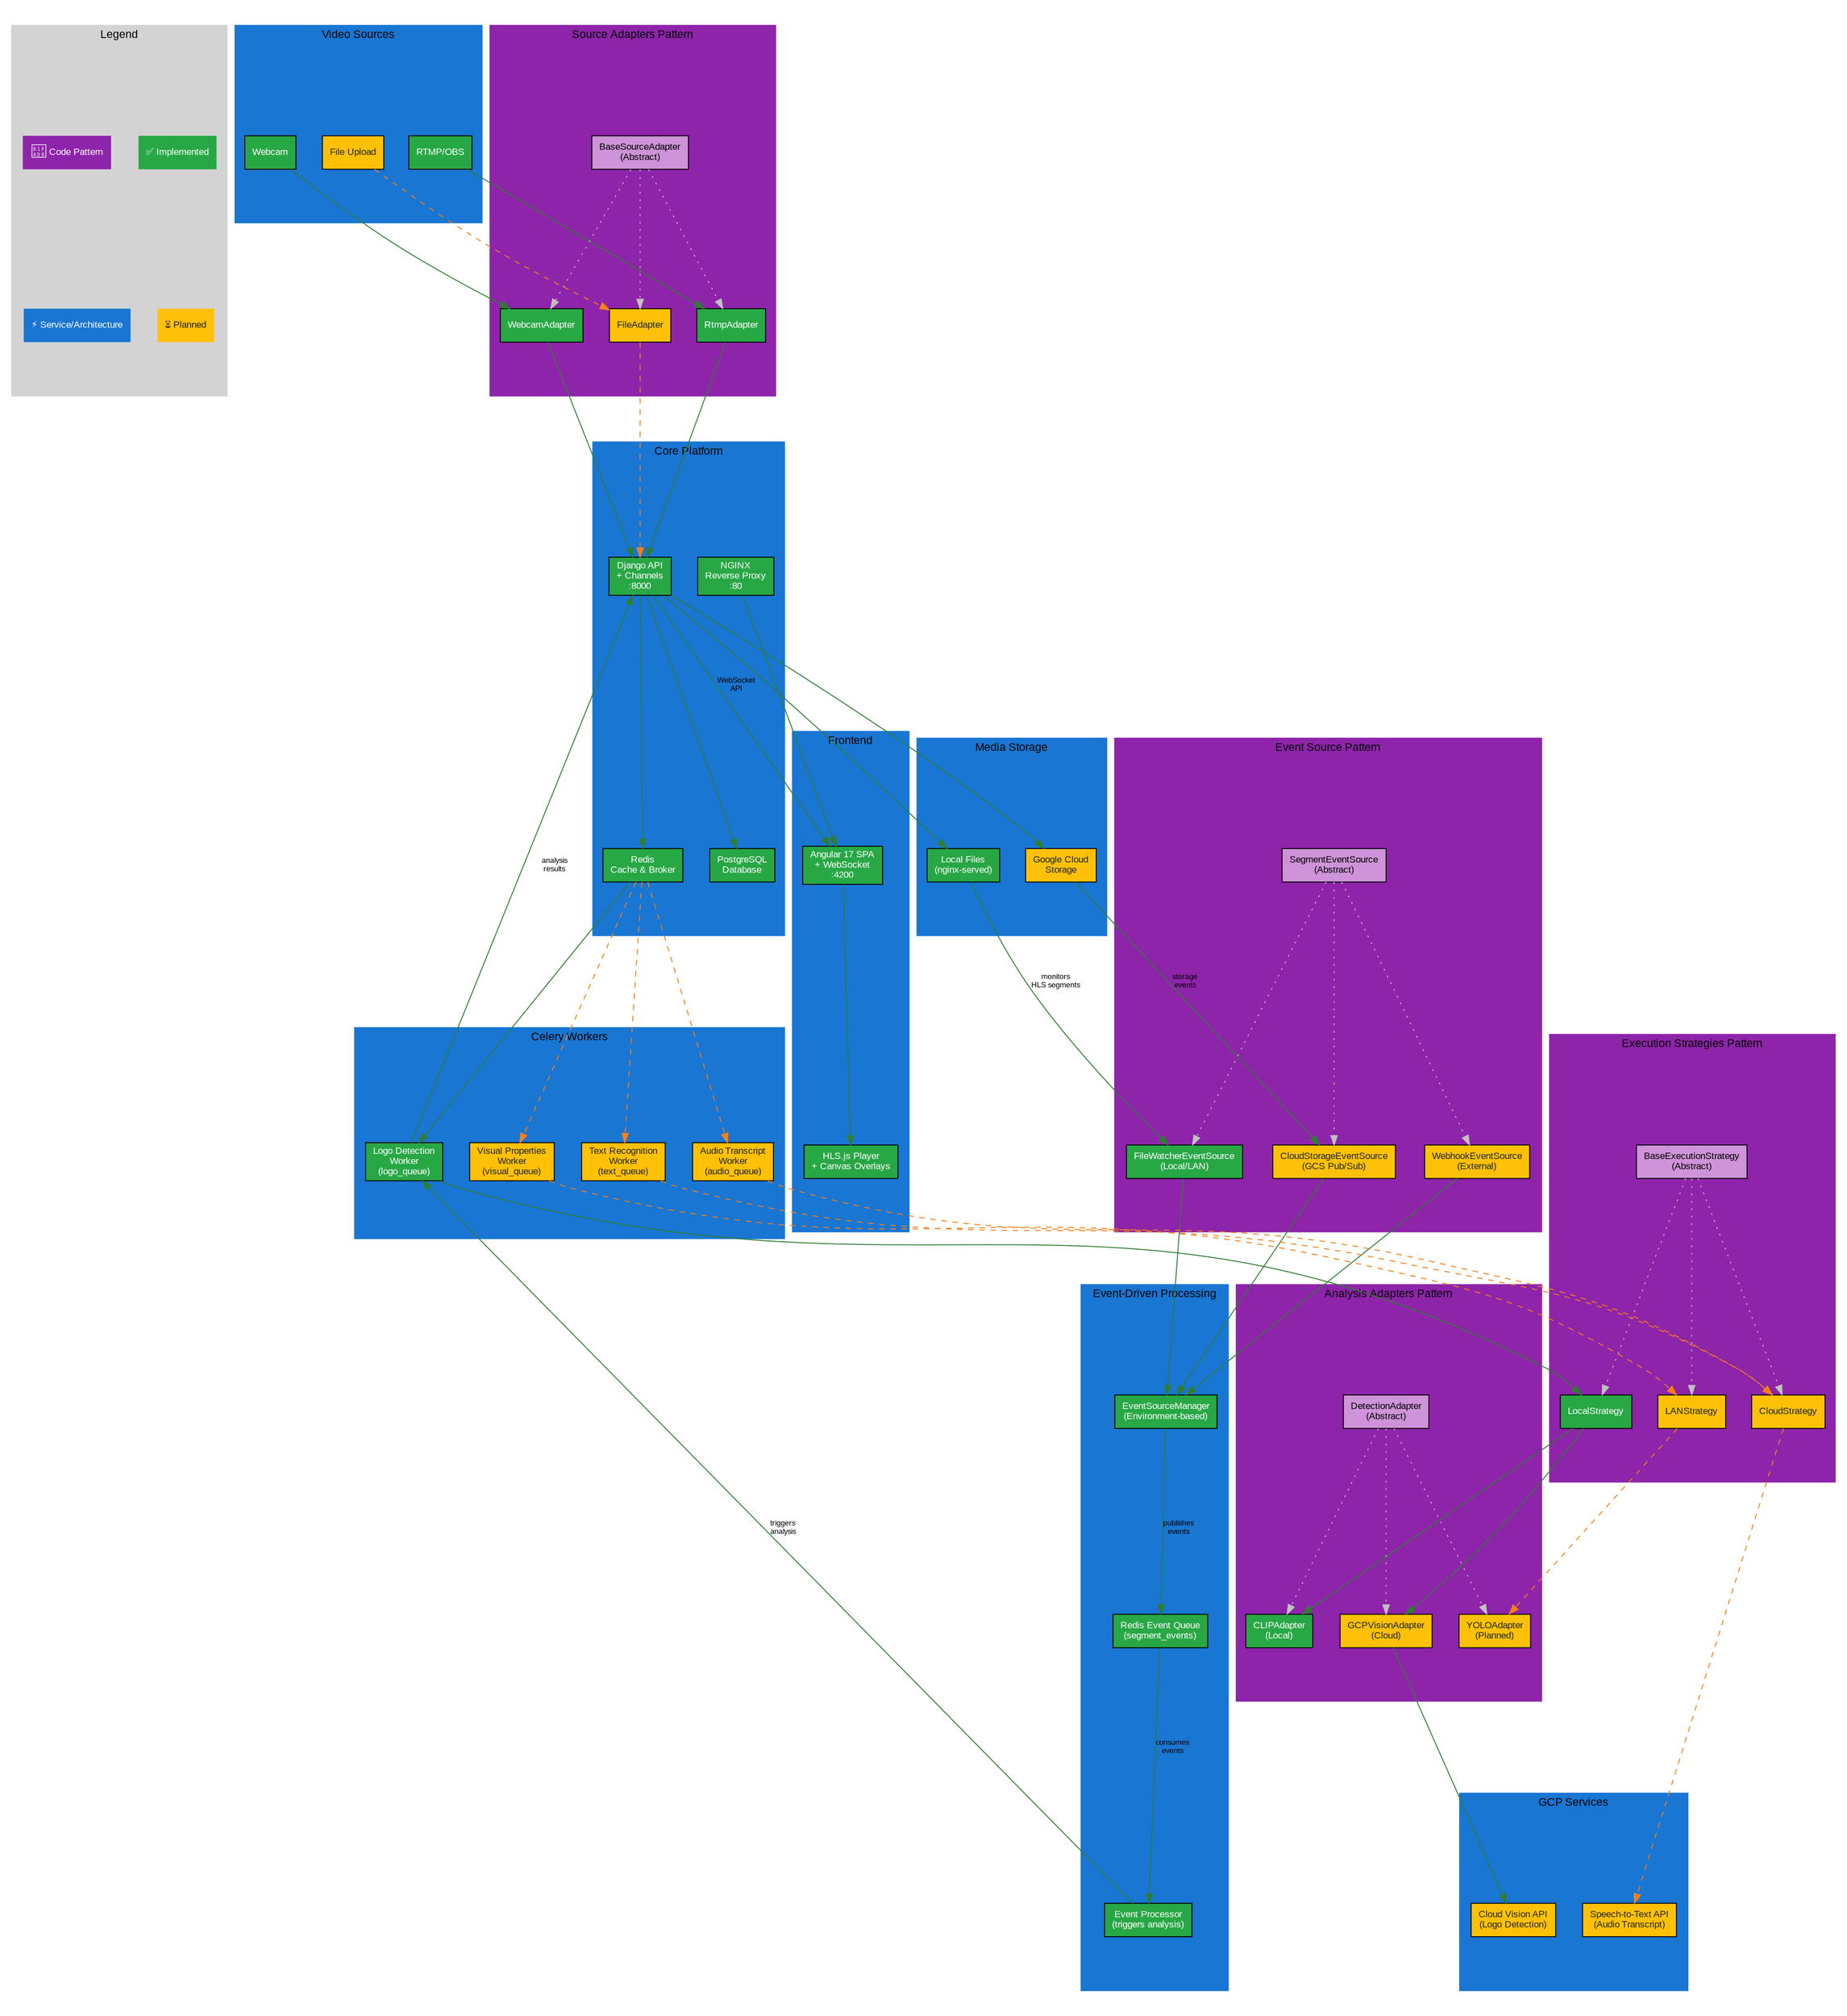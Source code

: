 digraph MediaAnalyzer {
    // Graph settings
    rankdir=TB;
    bgcolor="white";
    fontname="Arial";
    fontsize=12;
    ratio=fill;
    size="27.5,30!";
    ranksep=0.3;
    nodesep=0.3;
    
    // Node defaults
    node [fontname="Arial", fontsize=10, shape=box, style=filled];
    edge [fontname="Arial", fontsize=8];
    
    // Color scheme
    subgraph cluster_legend {
        label="Legend";
        style=filled;
        color=lightgray;
        node [shape=plaintext, style=filled];
        
        implemented [label="✅ Implemented", fillcolor="#28a745", color="#ffffff", fontcolor="#ffffff"];
        planned [label="⏳ Planned", fillcolor="#ffc107", color="#212529", fontcolor="#212529"];
        code_pattern [label="📐 Code Pattern", fillcolor="#8e24aa", color="#ffffff", fontcolor="#ffffff"];
        service_arch [label="⚡ Service/Architecture", fillcolor="#1976d2", color="#ffffff", fontcolor="#ffffff"];
        
        implemented -> planned [style=invis];
        code_pattern -> service_arch [style=invis];
    }
    
    // Input Sources
    subgraph cluster_sources {
        label="Video Sources";
        style=filled;
        color="#1976d2";
        
        webcam [label="Webcam", fillcolor="#28a745", fontcolor="#ffffff"];
        rtmp [label="RTMP/OBS", fillcolor="#28a745", fontcolor="#ffffff"];
        files [label="File Upload", fillcolor="#ffc107", fontcolor="#212529"];
    }
    
    // Source Adapters (Design Pattern)
    subgraph cluster_adapters {
        label="Source Adapters Pattern";
        style=filled;
        color="#8e24aa";
        
        base_adapter [label="BaseSourceAdapter\n(Abstract)", fillcolor="#ce93d8"];
        webcam_adapter [label="WebcamAdapter", fillcolor="#28a745", fontcolor="#ffffff"];
        rtmp_adapter [label="RtmpAdapter", fillcolor="#28a745", fontcolor="#ffffff"];
        file_adapter [label="FileAdapter", fillcolor="#ffc107", fontcolor="#212529"];
    }
    
    // Core Services
    subgraph cluster_core {
        label="Core Platform";
        style=filled;
        color="#1976d2";
        
        django [label="Django API\n+ Channels\n:8000", fillcolor="#28a745", fontcolor="#ffffff"];
        postgres [label="PostgreSQL\nDatabase", fillcolor="#28a745", fontcolor="#ffffff"];
        redis [label="Redis\nCache & Broker", fillcolor="#28a745", fontcolor="#ffffff"];
        nginx [label="NGINX\nReverse Proxy\n:80", fillcolor="#28a745", fontcolor="#ffffff"];
    }
    
    // Execution Strategies (Design Pattern)
    subgraph cluster_execution {
        label="Execution Strategies Pattern";
        style=filled;
        color="#8e24aa";
        
        base_strategy [label="BaseExecutionStrategy\n(Abstract)", fillcolor="#ce93d8"];
        local_strategy [label="LocalStrategy", fillcolor="#28a745", fontcolor="#ffffff"];
        lan_strategy [label="LANStrategy", fillcolor="#ffc107", fontcolor="#212529"];
        cloud_strategy [label="CloudStrategy", fillcolor="#ffc107", fontcolor="#212529"];
    }
    
    // Event Source Pattern (NEW)
    subgraph cluster_event_sources {
        label="Event Source Pattern";
        style=filled;
        color="#8e24aa";
        
        base_event_source [label="SegmentEventSource\n(Abstract)", fillcolor="#ce93d8"];
        file_watcher_source [label="FileWatcherEventSource\n(Local/LAN)", fillcolor="#28a745", fontcolor="#ffffff"];
        cloud_storage_source [label="CloudStorageEventSource\n(GCS Pub/Sub)", fillcolor="#ffc107", fontcolor="#212529"];
        webhook_source [label="WebhookEventSource\n(External)", fillcolor="#ffc107", fontcolor="#212529"];
    }
    
    // Event-Driven Processing Pipeline
    subgraph cluster_events {
        label="Event-Driven Processing";
        style=filled;
        color="#1976d2";
        
        event_source_manager [label="EventSourceManager\n(Environment-based)", fillcolor="#28a745", fontcolor="#ffffff"];
        redis_events [label="Redis Event Queue\n(segment_events)", fillcolor="#28a745", fontcolor="#ffffff"];
        event_processor [label="Event Processor\n(triggers analysis)", fillcolor="#28a745", fontcolor="#ffffff"];
    }
    
    // Analysis Workers
    subgraph cluster_workers {
        label="Celery Workers";
        style=filled;
        color="#1976d2";
        
        logo_worker [label="Logo Detection\nWorker\n(logo_queue)", fillcolor="#28a745", fontcolor="#ffffff"];
        visual_worker [label="Visual Properties\nWorker\n(visual_queue)", fillcolor="#ffc107", fontcolor="#212529"];
        audio_worker [label="Audio Transcript\nWorker\n(audio_queue)", fillcolor="#ffc107", fontcolor="#212529"];
        text_worker [label="Text Recognition\nWorker\n(text_queue)", fillcolor="#ffc107", fontcolor="#212529"];
    }
    
    // AI Adapters (Design Pattern)
    subgraph cluster_ai_adapters {
        label="Analysis Adapters Pattern";
        style=filled;
        color="#8e24aa";
        
        base_ai [label="DetectionAdapter\n(Abstract)", fillcolor="#ce93d8"];
        clip_adapter [label="CLIPAdapter\n(Local)", fillcolor="#28a745", fontcolor="#ffffff"];
        gcp_vision [label="GCPVisionAdapter\n(Cloud)", fillcolor="#ffc107", fontcolor="#212529"];
        yolo_adapter [label="YOLOAdapter\n(Planned)", fillcolor="#ffc107", fontcolor="#212529"];
    }
    
    // Storage Options
    subgraph cluster_storage {
        label="Media Storage";
        style=filled;
        color="#1976d2";
        
        local_storage [label="Local Files\n(nginx-served)", fillcolor="#28a745", fontcolor="#ffffff"];
        gcs_storage [label="Google Cloud\nStorage", fillcolor="#ffc107", fontcolor="#212529"];
    }
    
    // Frontend
    subgraph cluster_frontend {
        label="Frontend";
        style=filled;
        color="#1976d2";
        
        angular [label="Angular 17 SPA\n+ WebSocket\n:4200", fillcolor="#28a745", fontcolor="#ffffff"];
        hls_player [label="HLS.js Player\n+ Canvas Overlays", fillcolor="#28a745", fontcolor="#ffffff"];
    }
    
    // Cloud Services
    subgraph cluster_cloud {
        label="GCP Services";
        style=filled;
        color="#1976d2";
        
        vision_api [label="Cloud Vision API\n(Logo Detection)", fillcolor="#ffc107", fontcolor="#212529"];
        speech_api [label="Speech-to-Text API\n(Audio Transcript)", fillcolor="#ffc107", fontcolor="#212529"];
    }
    
    // Connections - Current Implementation (solid)
    webcam -> webcam_adapter [color="#2e7d32"];
    rtmp -> rtmp_adapter [color="#2e7d32"];
    
    webcam_adapter -> django [color="#2e7d32"];
    rtmp_adapter -> django [color="#2e7d32"];
    
    django -> postgres [color="#2e7d32"];
    django -> redis [color="#2e7d32"];
    django -> local_storage [color="#2e7d32"];
    django -> gcs_storage [color="#2e7d32"];
    
    // Event source pattern connections
    local_storage -> file_watcher_source [label="monitors\nHLS segments", color="#2e7d32"];
    gcs_storage -> cloud_storage_source [label="storage\nevents", color="#2e7d32"];
    file_watcher_source -> event_source_manager [color="#2e7d32"];
    cloud_storage_source -> event_source_manager [color="#2e7d32"];
    webhook_source -> event_source_manager [color="#2e7d32"];
    
    // Event-driven processing flow
    event_source_manager -> redis_events [label="publishes\nevents", color="#2e7d32"];
    redis_events -> event_processor [label="consumes\nevents", color="#2e7d32"];
    event_processor -> logo_worker [label="triggers\nanalysis", color="#2e7d32"];
    
    redis -> logo_worker [color="#2e7d32"];
    logo_worker -> local_strategy [color="#2e7d32"];
    local_strategy -> clip_adapter [color="#2e7d32"];
    local_strategy -> gcp_vision [color="#2e7d32"];
    gcp_vision -> vision_api [color="#2e7d32"];
    
    // WebSocket real-time updates
    logo_worker -> django [label="analysis\nresults", color="#2e7d32"];
    django -> angular [label="WebSocket\nAPI", color="#2e7d32"];
    angular -> hls_player [color="#2e7d32"];
    nginx -> angular [color="#2e7d32"];
    
    // Planned Connections (dashed)
    files -> file_adapter [color="#f57f17", style=dashed];
    file_adapter -> django [color="#f57f17", style=dashed];
    
    redis -> visual_worker [color="#f57f17", style=dashed];
    redis -> audio_worker [color="#f57f17", style=dashed];
    redis -> text_worker [color="#f57f17", style=dashed];
    
    visual_worker -> lan_strategy [color="#f57f17", style=dashed];
    audio_worker -> cloud_strategy [color="#f57f17", style=dashed];
    text_worker -> cloud_strategy [color="#f57f17", style=dashed];
    
    cloud_strategy -> speech_api [color="#f57f17", style=dashed];
    lan_strategy -> yolo_adapter [color="#f57f17", style=dashed];
    
    // Inheritance relationships (dotted)
    base_adapter -> webcam_adapter [style=dotted, color=gray];
    base_adapter -> rtmp_adapter [style=dotted, color=gray];
    base_adapter -> file_adapter [style=dotted, color=gray];
    
    base_strategy -> local_strategy [style=dotted, color=gray];
    base_strategy -> lan_strategy [style=dotted, color=gray];
    base_strategy -> cloud_strategy [style=dotted, color=gray];
    
    base_ai -> clip_adapter [style=dotted, color=gray];
    base_ai -> gcp_vision [style=dotted, color=gray];
    base_ai -> yolo_adapter [style=dotted, color=gray];
    
    // Event source inheritance (NEW)
    base_event_source -> file_watcher_source [style=dotted, color=gray];
    base_event_source -> cloud_storage_source [style=dotted, color=gray];
    base_event_source -> webhook_source [style=dotted, color=gray];
}